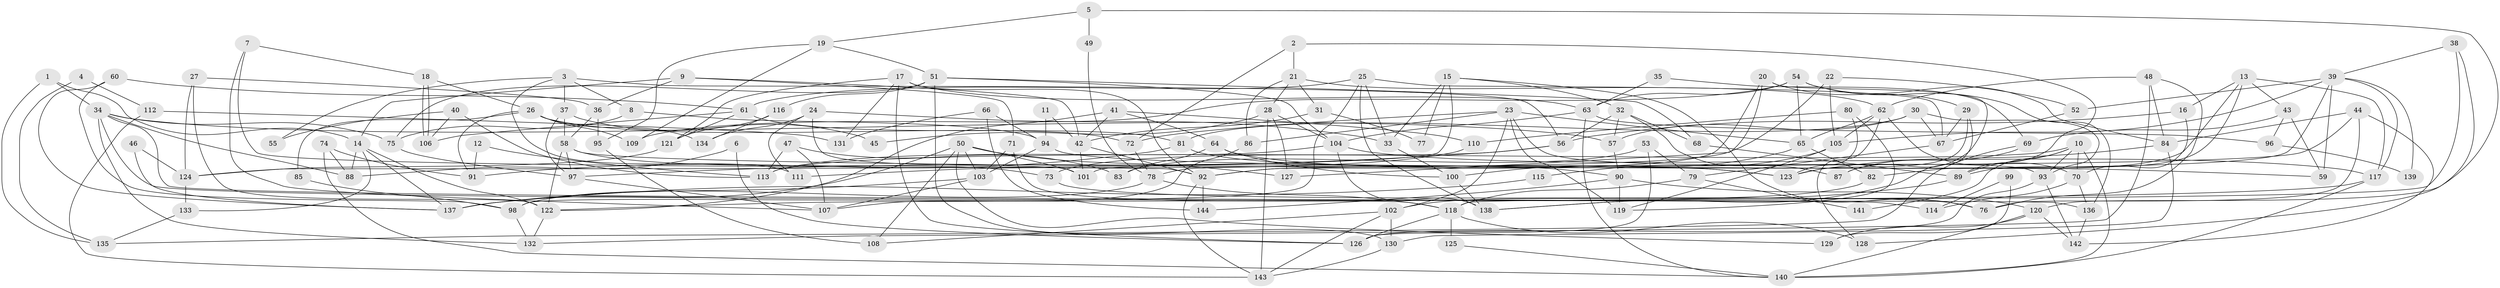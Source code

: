 // Generated by graph-tools (version 1.1) at 2025/49/03/09/25 04:49:34]
// undirected, 144 vertices, 288 edges
graph export_dot {
graph [start="1"]
  node [color=gray90,style=filled];
  1;
  2;
  3;
  4;
  5;
  6;
  7;
  8;
  9;
  10;
  11;
  12;
  13;
  14;
  15;
  16;
  17;
  18;
  19;
  20;
  21;
  22;
  23;
  24;
  25;
  26;
  27;
  28;
  29;
  30;
  31;
  32;
  33;
  34;
  35;
  36;
  37;
  38;
  39;
  40;
  41;
  42;
  43;
  44;
  45;
  46;
  47;
  48;
  49;
  50;
  51;
  52;
  53;
  54;
  55;
  56;
  57;
  58;
  59;
  60;
  61;
  62;
  63;
  64;
  65;
  66;
  67;
  68;
  69;
  70;
  71;
  72;
  73;
  74;
  75;
  76;
  77;
  78;
  79;
  80;
  81;
  82;
  83;
  84;
  85;
  86;
  87;
  88;
  89;
  90;
  91;
  92;
  93;
  94;
  95;
  96;
  97;
  98;
  99;
  100;
  101;
  102;
  103;
  104;
  105;
  106;
  107;
  108;
  109;
  110;
  111;
  112;
  113;
  114;
  115;
  116;
  117;
  118;
  119;
  120;
  121;
  122;
  123;
  124;
  125;
  126;
  127;
  128;
  129;
  130;
  131;
  132;
  133;
  134;
  135;
  136;
  137;
  138;
  139;
  140;
  141;
  142;
  143;
  144;
  1 -- 14;
  1 -- 34;
  1 -- 135;
  2 -- 21;
  2 -- 72;
  2 -- 89;
  3 -- 56;
  3 -- 37;
  3 -- 8;
  3 -- 55;
  3 -- 111;
  4 -- 112;
  4 -- 135;
  5 -- 19;
  5 -- 120;
  5 -- 49;
  6 -- 126;
  6 -- 88;
  7 -- 107;
  7 -- 92;
  7 -- 18;
  8 -- 94;
  8 -- 75;
  9 -- 14;
  9 -- 71;
  9 -- 36;
  9 -- 42;
  10 -- 140;
  10 -- 70;
  10 -- 89;
  10 -- 93;
  10 -- 113;
  10 -- 141;
  11 -- 42;
  11 -- 94;
  12 -- 113;
  12 -- 91;
  13 -- 117;
  13 -- 89;
  13 -- 16;
  13 -- 43;
  13 -- 82;
  14 -- 133;
  14 -- 122;
  14 -- 88;
  14 -- 137;
  15 -- 33;
  15 -- 124;
  15 -- 32;
  15 -- 76;
  15 -- 77;
  16 -- 56;
  16 -- 70;
  17 -- 126;
  17 -- 63;
  17 -- 92;
  17 -- 121;
  17 -- 131;
  18 -- 106;
  18 -- 106;
  18 -- 26;
  19 -- 109;
  19 -- 95;
  19 -- 51;
  20 -- 29;
  20 -- 92;
  20 -- 87;
  20 -- 127;
  21 -- 62;
  21 -- 28;
  21 -- 31;
  21 -- 86;
  22 -- 105;
  22 -- 92;
  22 -- 52;
  23 -- 65;
  23 -- 93;
  23 -- 72;
  23 -- 86;
  23 -- 102;
  23 -- 119;
  24 -- 101;
  24 -- 134;
  24 -- 33;
  24 -- 111;
  25 -- 98;
  25 -- 67;
  25 -- 33;
  25 -- 61;
  25 -- 138;
  26 -- 91;
  26 -- 72;
  26 -- 85;
  26 -- 109;
  26 -- 134;
  27 -- 122;
  27 -- 36;
  27 -- 124;
  28 -- 104;
  28 -- 127;
  28 -- 45;
  28 -- 143;
  29 -- 123;
  29 -- 138;
  29 -- 67;
  30 -- 67;
  30 -- 93;
  30 -- 57;
  30 -- 81;
  31 -- 42;
  31 -- 77;
  32 -- 68;
  32 -- 56;
  32 -- 57;
  32 -- 87;
  33 -- 100;
  34 -- 57;
  34 -- 75;
  34 -- 88;
  34 -- 114;
  34 -- 132;
  34 -- 136;
  35 -- 63;
  35 -- 69;
  36 -- 58;
  36 -- 95;
  37 -- 58;
  37 -- 97;
  37 -- 45;
  38 -- 128;
  38 -- 118;
  38 -- 39;
  39 -- 117;
  39 -- 52;
  39 -- 59;
  39 -- 101;
  39 -- 105;
  39 -- 139;
  40 -- 113;
  40 -- 106;
  40 -- 55;
  41 -- 42;
  41 -- 122;
  41 -- 64;
  41 -- 110;
  42 -- 92;
  42 -- 101;
  43 -- 59;
  43 -- 69;
  43 -- 96;
  44 -- 76;
  44 -- 84;
  44 -- 78;
  44 -- 142;
  46 -- 137;
  46 -- 124;
  47 -- 107;
  47 -- 113;
  47 -- 83;
  48 -- 84;
  48 -- 132;
  48 -- 62;
  48 -- 76;
  49 -- 78;
  50 -- 101;
  50 -- 137;
  50 -- 103;
  50 -- 108;
  50 -- 127;
  50 -- 129;
  51 -- 130;
  51 -- 68;
  51 -- 75;
  51 -- 104;
  51 -- 116;
  52 -- 67;
  53 -- 126;
  53 -- 83;
  53 -- 79;
  54 -- 65;
  54 -- 136;
  54 -- 63;
  54 -- 84;
  54 -- 109;
  56 -- 97;
  56 -- 73;
  57 -- 90;
  58 -- 97;
  58 -- 73;
  58 -- 59;
  58 -- 122;
  60 -- 98;
  60 -- 61;
  60 -- 137;
  61 -- 81;
  61 -- 106;
  61 -- 121;
  62 -- 105;
  62 -- 65;
  62 -- 70;
  62 -- 128;
  63 -- 104;
  63 -- 96;
  63 -- 140;
  64 -- 100;
  64 -- 83;
  64 -- 123;
  65 -- 100;
  65 -- 82;
  66 -- 94;
  66 -- 144;
  66 -- 131;
  67 -- 79;
  68 -- 89;
  69 -- 87;
  69 -- 135;
  70 -- 114;
  70 -- 136;
  71 -- 103;
  71 -- 118;
  72 -- 78;
  73 -- 76;
  74 -- 140;
  74 -- 88;
  74 -- 91;
  75 -- 97;
  78 -- 98;
  78 -- 118;
  79 -- 118;
  79 -- 141;
  80 -- 110;
  80 -- 123;
  80 -- 119;
  81 -- 90;
  81 -- 91;
  82 -- 102;
  84 -- 130;
  84 -- 123;
  85 -- 98;
  86 -- 107;
  89 -- 138;
  90 -- 119;
  90 -- 120;
  90 -- 144;
  92 -- 143;
  92 -- 144;
  93 -- 142;
  93 -- 126;
  94 -- 103;
  94 -- 123;
  95 -- 108;
  96 -- 139;
  97 -- 107;
  98 -- 132;
  99 -- 129;
  99 -- 114;
  100 -- 138;
  102 -- 108;
  102 -- 130;
  102 -- 143;
  103 -- 137;
  103 -- 107;
  104 -- 138;
  104 -- 113;
  104 -- 117;
  105 -- 119;
  105 -- 115;
  110 -- 111;
  112 -- 131;
  112 -- 143;
  115 -- 137;
  116 -- 121;
  116 -- 134;
  117 -- 140;
  117 -- 122;
  118 -- 125;
  118 -- 126;
  118 -- 128;
  120 -- 142;
  120 -- 129;
  120 -- 140;
  121 -- 124;
  122 -- 132;
  124 -- 133;
  125 -- 140;
  130 -- 143;
  133 -- 135;
  136 -- 142;
}
